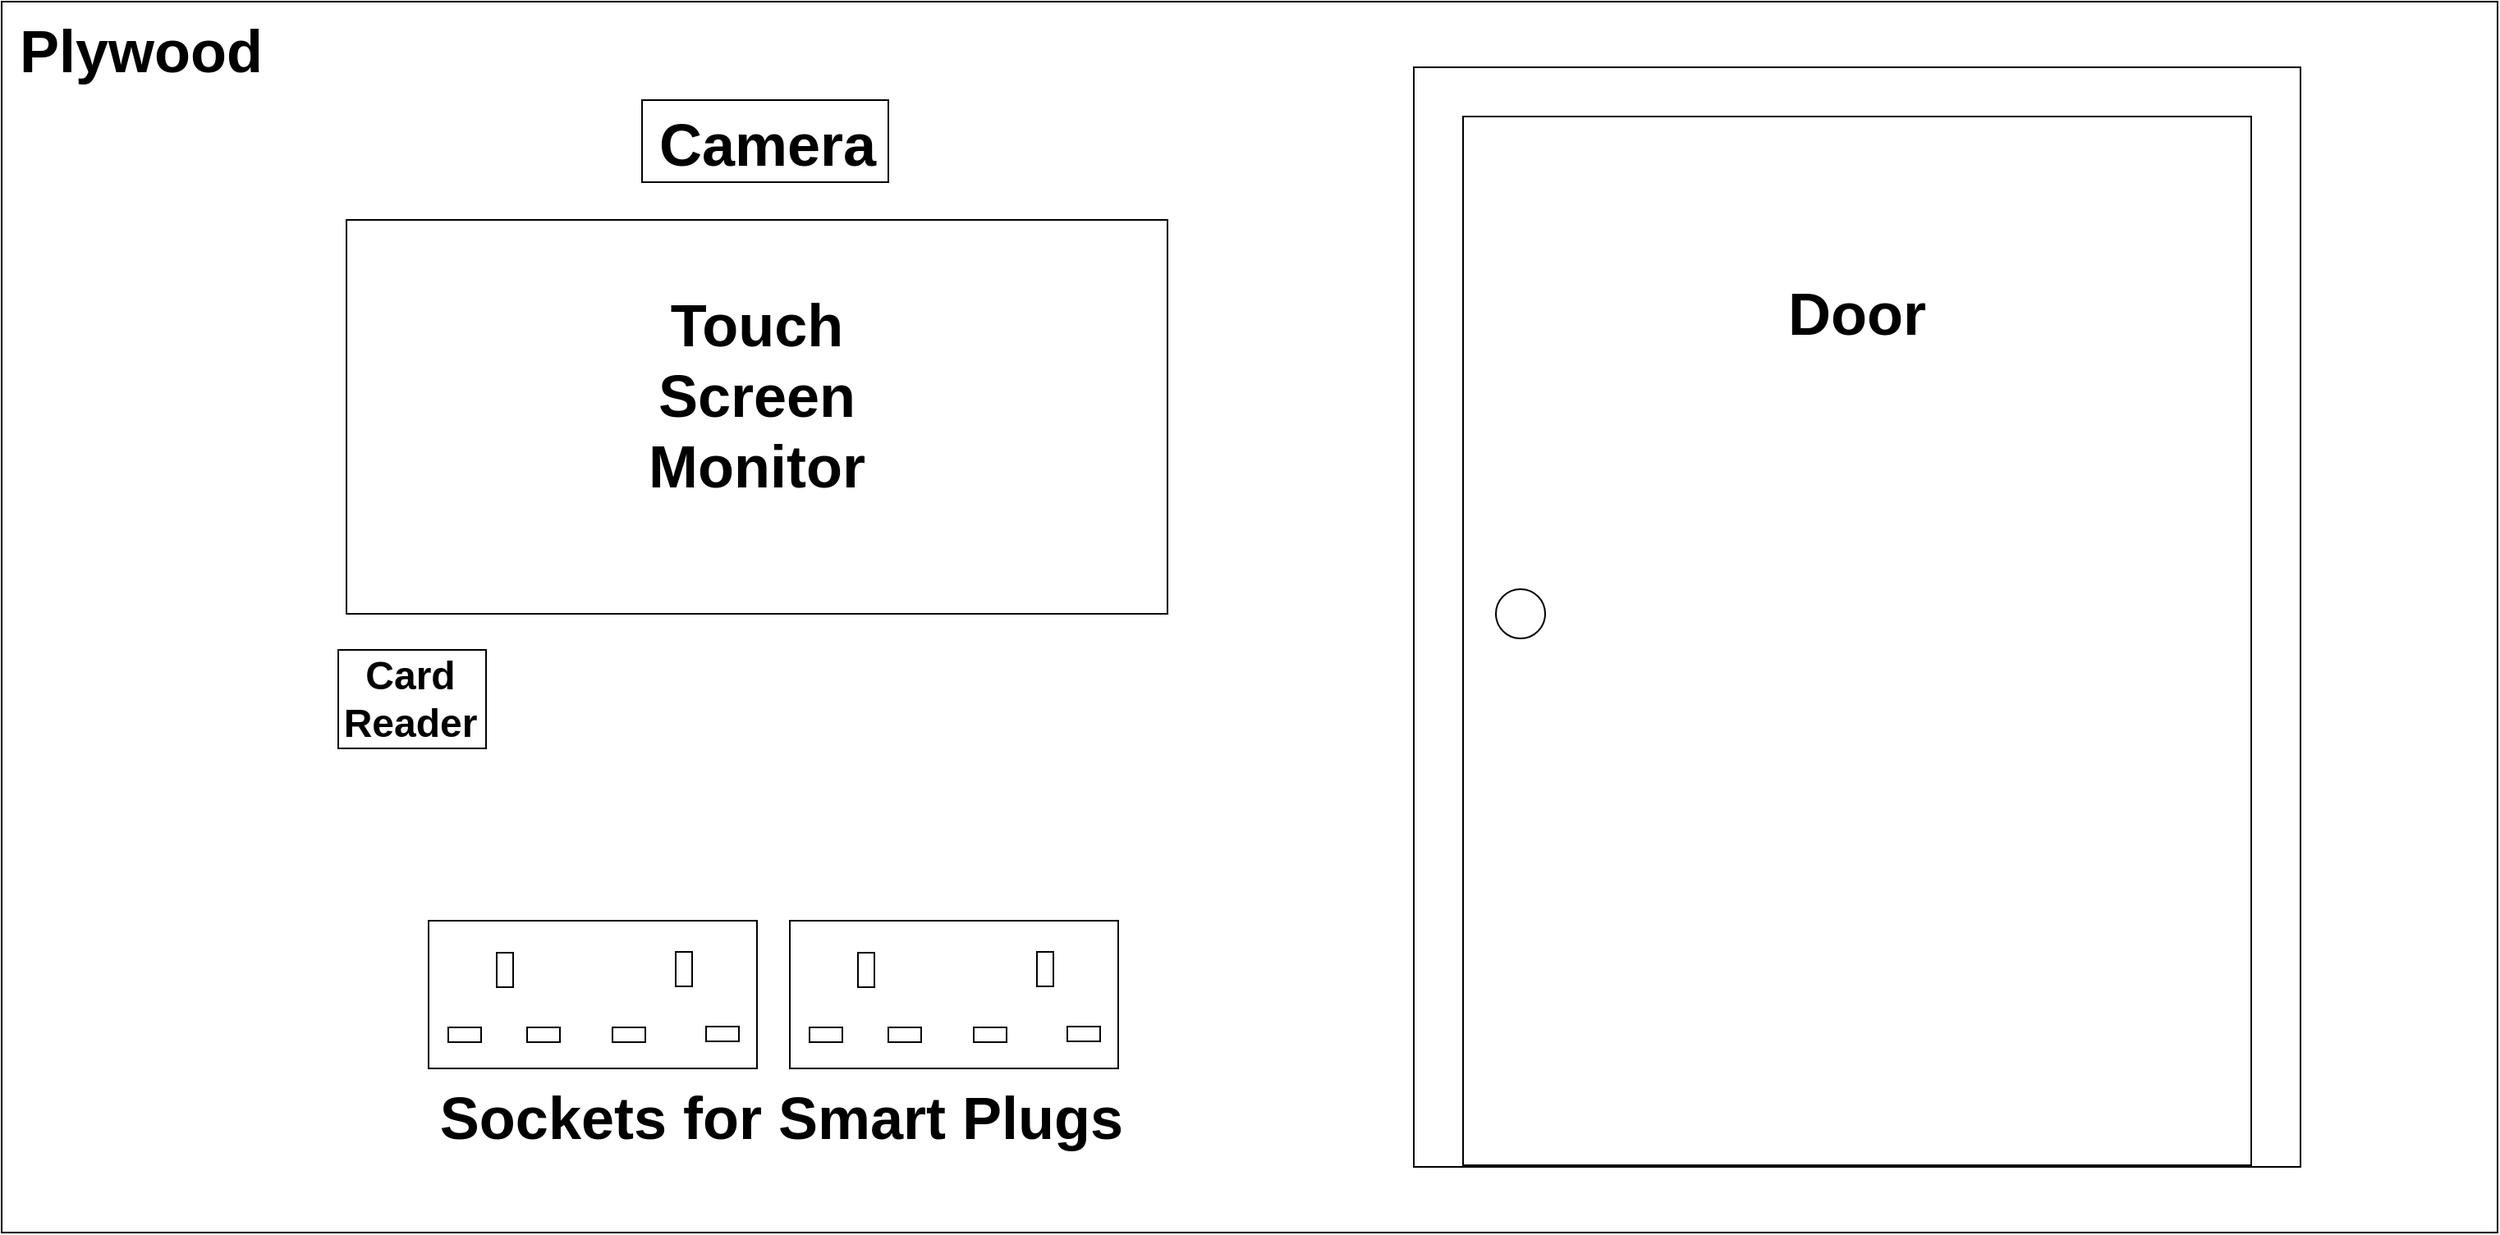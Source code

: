 <mxfile version="26.0.4">
  <diagram name="Page-1" id="ajkCKDZ3KHdWzNuvEcQ6">
    <mxGraphModel dx="2582" dy="1509" grid="1" gridSize="10" guides="1" tooltips="1" connect="1" arrows="1" fold="1" page="1" pageScale="1" pageWidth="1169" pageHeight="827" math="0" shadow="0">
      <root>
        <mxCell id="0" />
        <mxCell id="1" parent="0" />
        <mxCell id="r1ShE6sHiX4EfTQfoEpe-1" value="" style="rounded=0;whiteSpace=wrap;html=1;" vertex="1" parent="1">
          <mxGeometry x="40" y="40" width="1520" height="750" as="geometry" />
        </mxCell>
        <mxCell id="r1ShE6sHiX4EfTQfoEpe-3" value="" style="rounded=0;whiteSpace=wrap;html=1;" vertex="1" parent="1">
          <mxGeometry x="900" y="80" width="540" height="670" as="geometry" />
        </mxCell>
        <mxCell id="r1ShE6sHiX4EfTQfoEpe-4" value="" style="rounded=0;whiteSpace=wrap;html=1;" vertex="1" parent="1">
          <mxGeometry x="930" y="110" width="480" height="639" as="geometry" />
        </mxCell>
        <mxCell id="r1ShE6sHiX4EfTQfoEpe-5" value="" style="ellipse;whiteSpace=wrap;html=1;aspect=fixed;" vertex="1" parent="1">
          <mxGeometry x="950" y="398" width="30" height="30" as="geometry" />
        </mxCell>
        <mxCell id="r1ShE6sHiX4EfTQfoEpe-7" value="" style="rounded=0;whiteSpace=wrap;html=1;" vertex="1" parent="1">
          <mxGeometry x="250" y="173" width="500" height="240" as="geometry" />
        </mxCell>
        <mxCell id="r1ShE6sHiX4EfTQfoEpe-8" value="" style="rounded=0;whiteSpace=wrap;html=1;rotation=90;" vertex="1" parent="1">
          <mxGeometry x="260" y="420" width="60" height="90" as="geometry" />
        </mxCell>
        <mxCell id="r1ShE6sHiX4EfTQfoEpe-33" value="" style="group" vertex="1" connectable="0" parent="1">
          <mxGeometry x="520" y="600" width="200" height="90" as="geometry" />
        </mxCell>
        <mxCell id="r1ShE6sHiX4EfTQfoEpe-19" value="" style="rounded=0;whiteSpace=wrap;html=1;" vertex="1" parent="r1ShE6sHiX4EfTQfoEpe-33">
          <mxGeometry width="200" height="90" as="geometry" />
        </mxCell>
        <mxCell id="r1ShE6sHiX4EfTQfoEpe-20" value="" style="rounded=0;whiteSpace=wrap;html=1;" vertex="1" parent="r1ShE6sHiX4EfTQfoEpe-33">
          <mxGeometry x="12" y="65" width="20" height="9" as="geometry" />
        </mxCell>
        <mxCell id="r1ShE6sHiX4EfTQfoEpe-21" value="" style="rounded=0;whiteSpace=wrap;html=1;rotation=90;" vertex="1" parent="r1ShE6sHiX4EfTQfoEpe-33">
          <mxGeometry x="36" y="25" width="21" height="10" as="geometry" />
        </mxCell>
        <mxCell id="r1ShE6sHiX4EfTQfoEpe-22" value="" style="rounded=0;whiteSpace=wrap;html=1;" vertex="1" parent="r1ShE6sHiX4EfTQfoEpe-33">
          <mxGeometry x="60" y="65" width="20" height="9" as="geometry" />
        </mxCell>
        <mxCell id="r1ShE6sHiX4EfTQfoEpe-24" value="" style="rounded=0;whiteSpace=wrap;html=1;rotation=90;" vertex="1" parent="r1ShE6sHiX4EfTQfoEpe-33">
          <mxGeometry x="145" y="24.5" width="21" height="10" as="geometry" />
        </mxCell>
        <mxCell id="r1ShE6sHiX4EfTQfoEpe-25" value="" style="rounded=0;whiteSpace=wrap;html=1;" vertex="1" parent="r1ShE6sHiX4EfTQfoEpe-33">
          <mxGeometry x="169" y="64.5" width="20" height="9" as="geometry" />
        </mxCell>
        <mxCell id="r1ShE6sHiX4EfTQfoEpe-29" value="" style="rounded=0;whiteSpace=wrap;html=1;" vertex="1" parent="r1ShE6sHiX4EfTQfoEpe-33">
          <mxGeometry x="112" y="65" width="20" height="9" as="geometry" />
        </mxCell>
        <mxCell id="r1ShE6sHiX4EfTQfoEpe-34" value="" style="group" vertex="1" connectable="0" parent="1">
          <mxGeometry x="300" y="600" width="200" height="90" as="geometry" />
        </mxCell>
        <mxCell id="r1ShE6sHiX4EfTQfoEpe-35" value="" style="rounded=0;whiteSpace=wrap;html=1;" vertex="1" parent="r1ShE6sHiX4EfTQfoEpe-34">
          <mxGeometry width="200" height="90" as="geometry" />
        </mxCell>
        <mxCell id="r1ShE6sHiX4EfTQfoEpe-36" value="" style="rounded=0;whiteSpace=wrap;html=1;" vertex="1" parent="r1ShE6sHiX4EfTQfoEpe-34">
          <mxGeometry x="12" y="65" width="20" height="9" as="geometry" />
        </mxCell>
        <mxCell id="r1ShE6sHiX4EfTQfoEpe-37" value="" style="rounded=0;whiteSpace=wrap;html=1;rotation=90;" vertex="1" parent="r1ShE6sHiX4EfTQfoEpe-34">
          <mxGeometry x="36" y="25" width="21" height="10" as="geometry" />
        </mxCell>
        <mxCell id="r1ShE6sHiX4EfTQfoEpe-38" value="" style="rounded=0;whiteSpace=wrap;html=1;" vertex="1" parent="r1ShE6sHiX4EfTQfoEpe-34">
          <mxGeometry x="60" y="65" width="20" height="9" as="geometry" />
        </mxCell>
        <mxCell id="r1ShE6sHiX4EfTQfoEpe-39" value="" style="rounded=0;whiteSpace=wrap;html=1;rotation=90;" vertex="1" parent="r1ShE6sHiX4EfTQfoEpe-34">
          <mxGeometry x="145" y="24.5" width="21" height="10" as="geometry" />
        </mxCell>
        <mxCell id="r1ShE6sHiX4EfTQfoEpe-40" value="" style="rounded=0;whiteSpace=wrap;html=1;" vertex="1" parent="r1ShE6sHiX4EfTQfoEpe-34">
          <mxGeometry x="169" y="64.5" width="20" height="9" as="geometry" />
        </mxCell>
        <mxCell id="r1ShE6sHiX4EfTQfoEpe-41" value="" style="rounded=0;whiteSpace=wrap;html=1;" vertex="1" parent="r1ShE6sHiX4EfTQfoEpe-34">
          <mxGeometry x="112" y="65" width="20" height="9" as="geometry" />
        </mxCell>
        <mxCell id="r1ShE6sHiX4EfTQfoEpe-43" value="&lt;b&gt;&lt;font style=&quot;font-size: 36px;&quot;&gt;Door&lt;/font&gt;&lt;/b&gt;" style="text;html=1;strokeColor=none;fillColor=none;align=center;verticalAlign=middle;whiteSpace=wrap;rounded=0;fontSize=16;fontColor=#000000;" vertex="1" parent="1">
          <mxGeometry x="1100" y="180" width="140" height="100" as="geometry" />
        </mxCell>
        <mxCell id="r1ShE6sHiX4EfTQfoEpe-47" value="" style="group" vertex="1" connectable="0" parent="1">
          <mxGeometry x="430" y="100" width="150" height="50" as="geometry" />
        </mxCell>
        <mxCell id="r1ShE6sHiX4EfTQfoEpe-6" value="" style="rounded=0;whiteSpace=wrap;html=1;" vertex="1" parent="r1ShE6sHiX4EfTQfoEpe-47">
          <mxGeometry width="150" height="50" as="geometry" />
        </mxCell>
        <mxCell id="r1ShE6sHiX4EfTQfoEpe-44" value="&lt;b&gt;&lt;font style=&quot;font-size: 36px;&quot;&gt;Camera&lt;/font&gt;&lt;/b&gt;" style="text;html=1;strokeColor=none;fillColor=none;align=center;verticalAlign=middle;whiteSpace=wrap;rounded=0;fontSize=16;fontColor=#000000;" vertex="1" parent="r1ShE6sHiX4EfTQfoEpe-47">
          <mxGeometry x="13.5" y="3" width="125" height="47" as="geometry" />
        </mxCell>
        <mxCell id="r1ShE6sHiX4EfTQfoEpe-48" value="&lt;b&gt;&lt;font style=&quot;font-size: 36px;&quot;&gt;Touch Screen Monitor&lt;/font&gt;&lt;/b&gt;" style="text;html=1;strokeColor=none;fillColor=none;align=center;verticalAlign=middle;whiteSpace=wrap;rounded=0;fontSize=16;fontColor=#000000;" vertex="1" parent="1">
          <mxGeometry x="430" y="230" width="140" height="100" as="geometry" />
        </mxCell>
        <mxCell id="r1ShE6sHiX4EfTQfoEpe-49" value="&lt;b&gt;&lt;font style=&quot;font-size: 24px;&quot;&gt;Card Reader&lt;/font&gt;&lt;/b&gt;" style="text;html=1;strokeColor=none;fillColor=none;align=center;verticalAlign=middle;whiteSpace=wrap;rounded=0;fontSize=16;fontColor=#000000;" vertex="1" parent="1">
          <mxGeometry x="249" y="442" width="80" height="45" as="geometry" />
        </mxCell>
        <mxCell id="r1ShE6sHiX4EfTQfoEpe-50" value="&lt;b&gt;&lt;font style=&quot;font-size: 36px;&quot;&gt;Sockets for Smart Plugs&lt;/font&gt;&lt;/b&gt;" style="text;html=1;strokeColor=none;fillColor=none;align=center;verticalAlign=middle;whiteSpace=wrap;rounded=0;fontSize=16;fontColor=#000000;" vertex="1" parent="1">
          <mxGeometry x="290" y="700" width="450" height="40" as="geometry" />
        </mxCell>
        <mxCell id="r1ShE6sHiX4EfTQfoEpe-51" value="&lt;b&gt;&lt;font style=&quot;font-size: 36px;&quot;&gt;Plywood&lt;/font&gt;&lt;/b&gt;" style="text;html=1;strokeColor=none;fillColor=none;align=center;verticalAlign=middle;whiteSpace=wrap;rounded=0;fontSize=16;fontColor=#000000;" vertex="1" parent="1">
          <mxGeometry x="50" y="50" width="150" height="40" as="geometry" />
        </mxCell>
      </root>
    </mxGraphModel>
  </diagram>
</mxfile>
